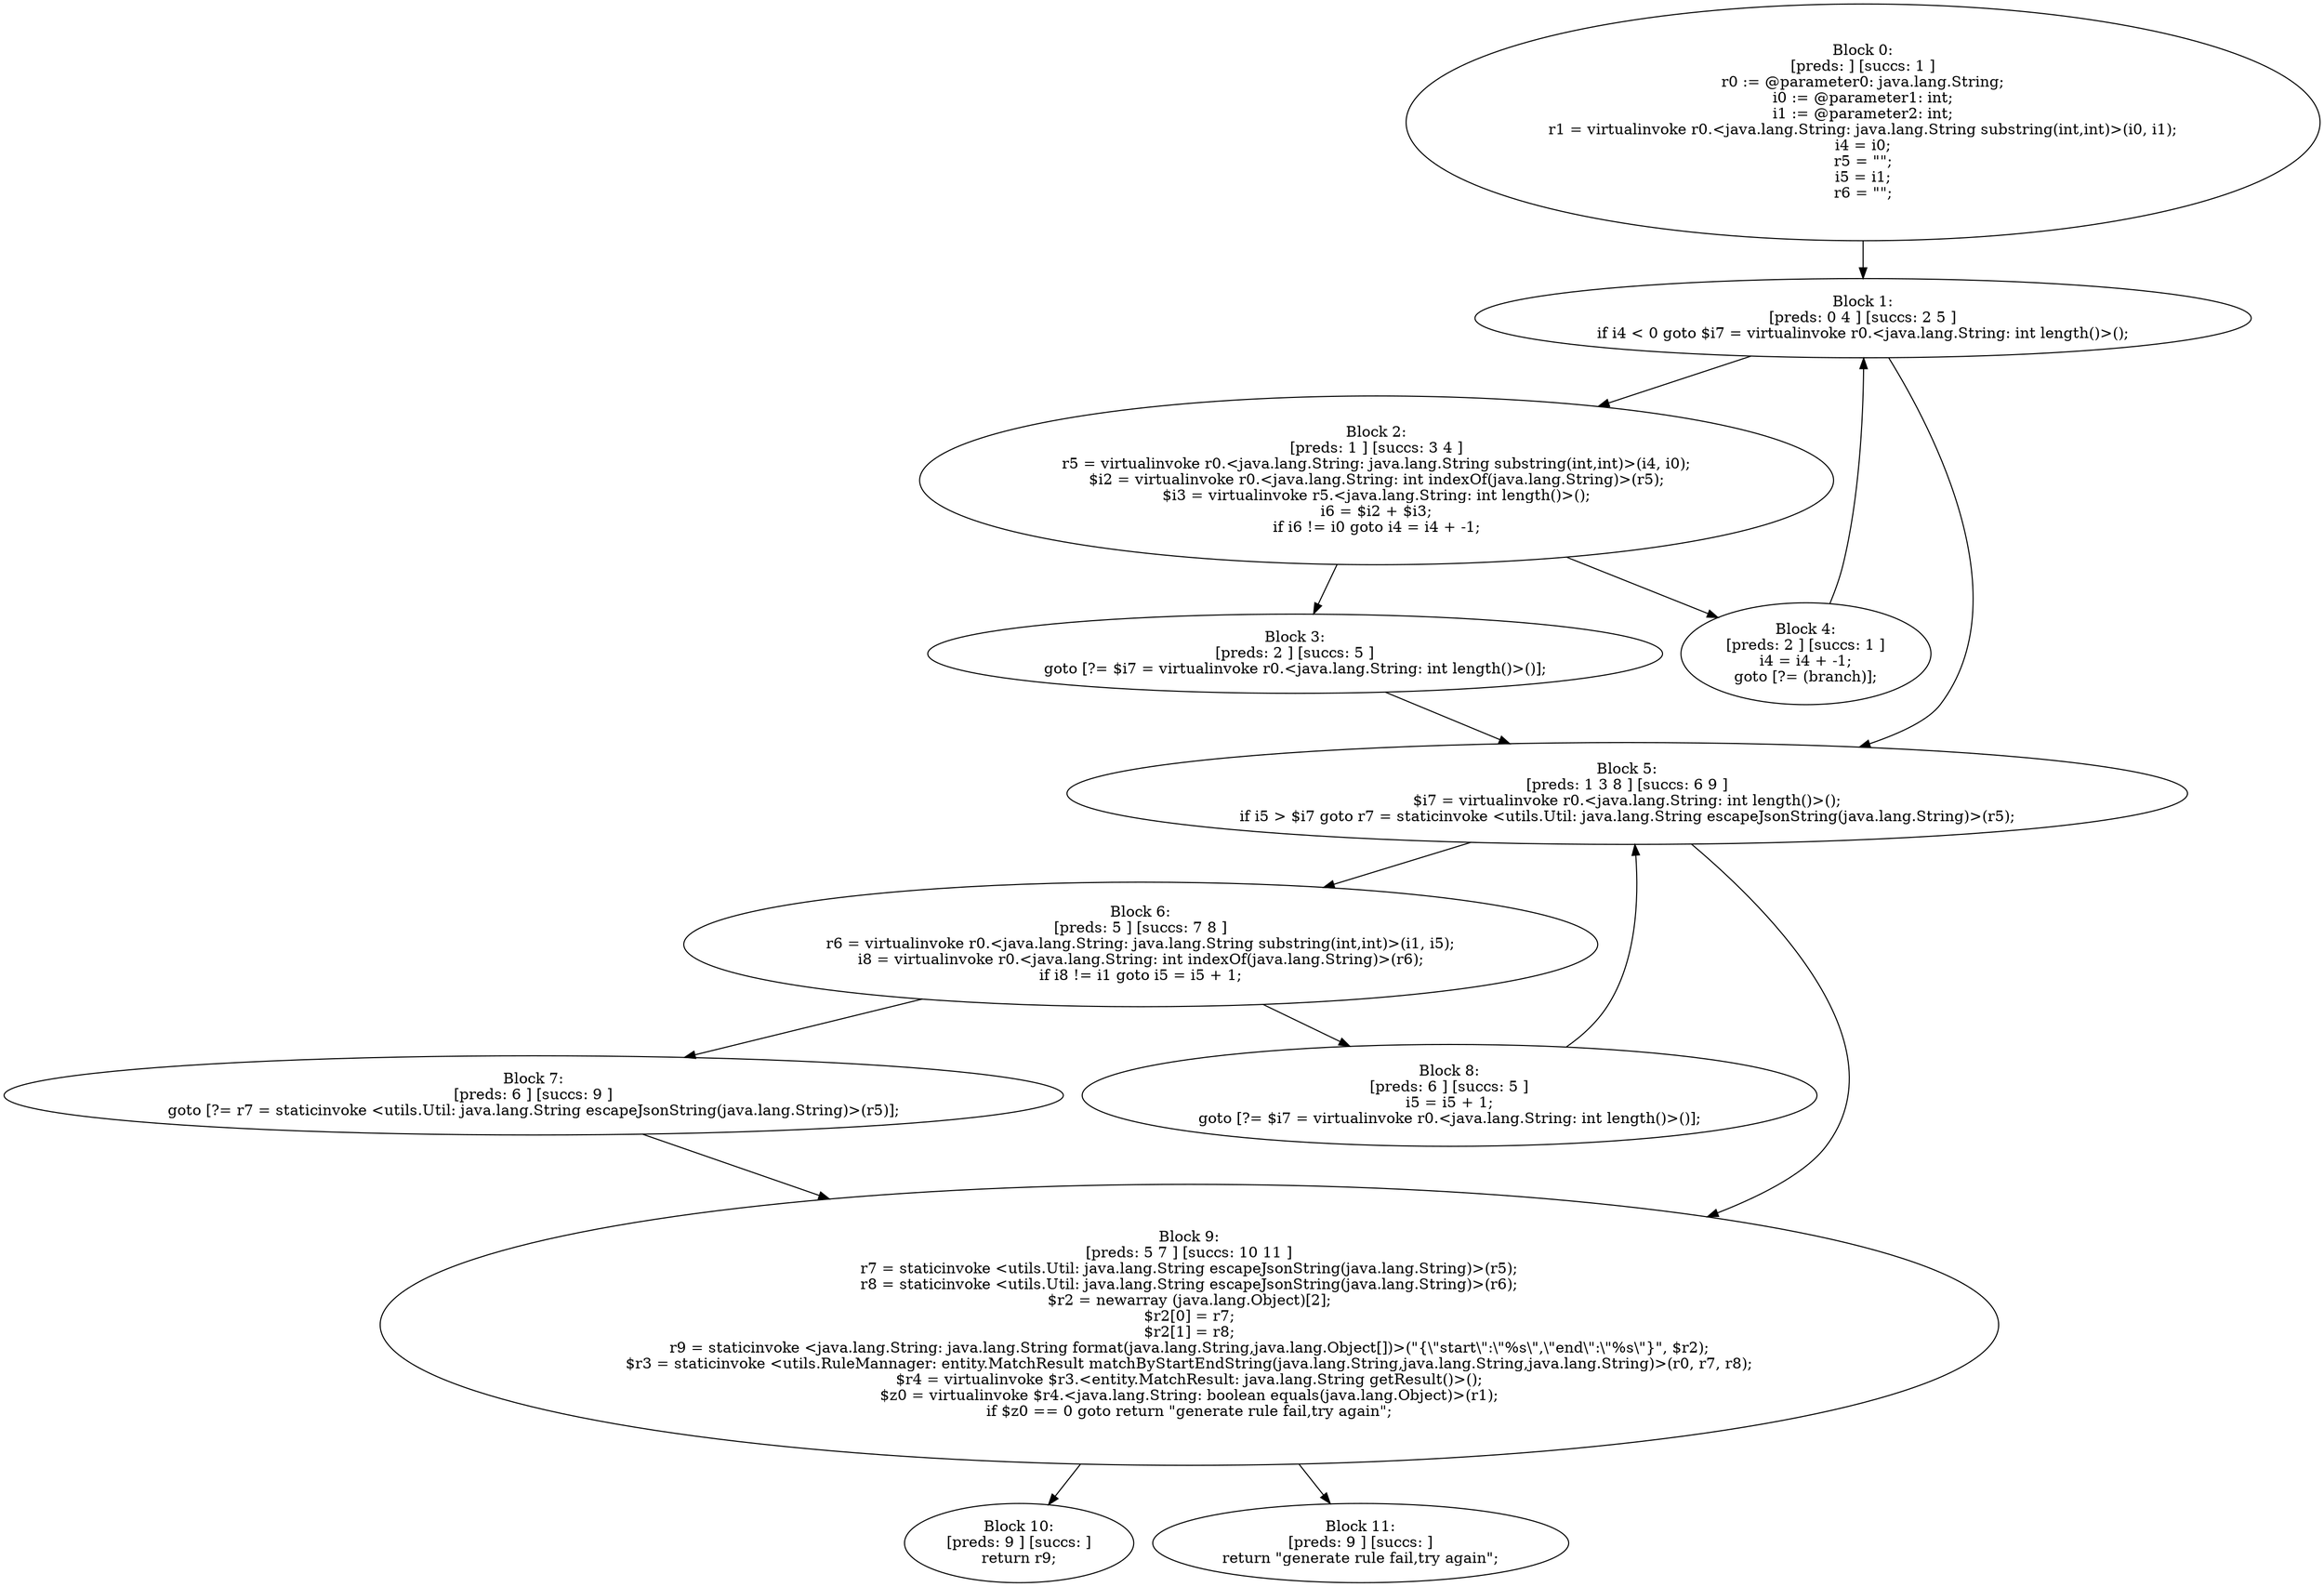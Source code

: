 digraph "unitGraph" {
    "Block 0:
[preds: ] [succs: 1 ]
r0 := @parameter0: java.lang.String;
i0 := @parameter1: int;
i1 := @parameter2: int;
r1 = virtualinvoke r0.<java.lang.String: java.lang.String substring(int,int)>(i0, i1);
i4 = i0;
r5 = \"\";
i5 = i1;
r6 = \"\";
"
    "Block 1:
[preds: 0 4 ] [succs: 2 5 ]
if i4 < 0 goto $i7 = virtualinvoke r0.<java.lang.String: int length()>();
"
    "Block 2:
[preds: 1 ] [succs: 3 4 ]
r5 = virtualinvoke r0.<java.lang.String: java.lang.String substring(int,int)>(i4, i0);
$i2 = virtualinvoke r0.<java.lang.String: int indexOf(java.lang.String)>(r5);
$i3 = virtualinvoke r5.<java.lang.String: int length()>();
i6 = $i2 + $i3;
if i6 != i0 goto i4 = i4 + -1;
"
    "Block 3:
[preds: 2 ] [succs: 5 ]
goto [?= $i7 = virtualinvoke r0.<java.lang.String: int length()>()];
"
    "Block 4:
[preds: 2 ] [succs: 1 ]
i4 = i4 + -1;
goto [?= (branch)];
"
    "Block 5:
[preds: 1 3 8 ] [succs: 6 9 ]
$i7 = virtualinvoke r0.<java.lang.String: int length()>();
if i5 > $i7 goto r7 = staticinvoke <utils.Util: java.lang.String escapeJsonString(java.lang.String)>(r5);
"
    "Block 6:
[preds: 5 ] [succs: 7 8 ]
r6 = virtualinvoke r0.<java.lang.String: java.lang.String substring(int,int)>(i1, i5);
i8 = virtualinvoke r0.<java.lang.String: int indexOf(java.lang.String)>(r6);
if i8 != i1 goto i5 = i5 + 1;
"
    "Block 7:
[preds: 6 ] [succs: 9 ]
goto [?= r7 = staticinvoke <utils.Util: java.lang.String escapeJsonString(java.lang.String)>(r5)];
"
    "Block 8:
[preds: 6 ] [succs: 5 ]
i5 = i5 + 1;
goto [?= $i7 = virtualinvoke r0.<java.lang.String: int length()>()];
"
    "Block 9:
[preds: 5 7 ] [succs: 10 11 ]
r7 = staticinvoke <utils.Util: java.lang.String escapeJsonString(java.lang.String)>(r5);
r8 = staticinvoke <utils.Util: java.lang.String escapeJsonString(java.lang.String)>(r6);
$r2 = newarray (java.lang.Object)[2];
$r2[0] = r7;
$r2[1] = r8;
r9 = staticinvoke <java.lang.String: java.lang.String format(java.lang.String,java.lang.Object[])>(\"{\\\"start\\\":\\\"%s\\\",\\\"end\\\":\\\"%s\\\"}\", $r2);
$r3 = staticinvoke <utils.RuleMannager: entity.MatchResult matchByStartEndString(java.lang.String,java.lang.String,java.lang.String)>(r0, r7, r8);
$r4 = virtualinvoke $r3.<entity.MatchResult: java.lang.String getResult()>();
$z0 = virtualinvoke $r4.<java.lang.String: boolean equals(java.lang.Object)>(r1);
if $z0 == 0 goto return \"generate rule fail,try again\";
"
    "Block 10:
[preds: 9 ] [succs: ]
return r9;
"
    "Block 11:
[preds: 9 ] [succs: ]
return \"generate rule fail,try again\";
"
    "Block 0:
[preds: ] [succs: 1 ]
r0 := @parameter0: java.lang.String;
i0 := @parameter1: int;
i1 := @parameter2: int;
r1 = virtualinvoke r0.<java.lang.String: java.lang.String substring(int,int)>(i0, i1);
i4 = i0;
r5 = \"\";
i5 = i1;
r6 = \"\";
"->"Block 1:
[preds: 0 4 ] [succs: 2 5 ]
if i4 < 0 goto $i7 = virtualinvoke r0.<java.lang.String: int length()>();
";
    "Block 1:
[preds: 0 4 ] [succs: 2 5 ]
if i4 < 0 goto $i7 = virtualinvoke r0.<java.lang.String: int length()>();
"->"Block 2:
[preds: 1 ] [succs: 3 4 ]
r5 = virtualinvoke r0.<java.lang.String: java.lang.String substring(int,int)>(i4, i0);
$i2 = virtualinvoke r0.<java.lang.String: int indexOf(java.lang.String)>(r5);
$i3 = virtualinvoke r5.<java.lang.String: int length()>();
i6 = $i2 + $i3;
if i6 != i0 goto i4 = i4 + -1;
";
    "Block 1:
[preds: 0 4 ] [succs: 2 5 ]
if i4 < 0 goto $i7 = virtualinvoke r0.<java.lang.String: int length()>();
"->"Block 5:
[preds: 1 3 8 ] [succs: 6 9 ]
$i7 = virtualinvoke r0.<java.lang.String: int length()>();
if i5 > $i7 goto r7 = staticinvoke <utils.Util: java.lang.String escapeJsonString(java.lang.String)>(r5);
";
    "Block 2:
[preds: 1 ] [succs: 3 4 ]
r5 = virtualinvoke r0.<java.lang.String: java.lang.String substring(int,int)>(i4, i0);
$i2 = virtualinvoke r0.<java.lang.String: int indexOf(java.lang.String)>(r5);
$i3 = virtualinvoke r5.<java.lang.String: int length()>();
i6 = $i2 + $i3;
if i6 != i0 goto i4 = i4 + -1;
"->"Block 3:
[preds: 2 ] [succs: 5 ]
goto [?= $i7 = virtualinvoke r0.<java.lang.String: int length()>()];
";
    "Block 2:
[preds: 1 ] [succs: 3 4 ]
r5 = virtualinvoke r0.<java.lang.String: java.lang.String substring(int,int)>(i4, i0);
$i2 = virtualinvoke r0.<java.lang.String: int indexOf(java.lang.String)>(r5);
$i3 = virtualinvoke r5.<java.lang.String: int length()>();
i6 = $i2 + $i3;
if i6 != i0 goto i4 = i4 + -1;
"->"Block 4:
[preds: 2 ] [succs: 1 ]
i4 = i4 + -1;
goto [?= (branch)];
";
    "Block 3:
[preds: 2 ] [succs: 5 ]
goto [?= $i7 = virtualinvoke r0.<java.lang.String: int length()>()];
"->"Block 5:
[preds: 1 3 8 ] [succs: 6 9 ]
$i7 = virtualinvoke r0.<java.lang.String: int length()>();
if i5 > $i7 goto r7 = staticinvoke <utils.Util: java.lang.String escapeJsonString(java.lang.String)>(r5);
";
    "Block 4:
[preds: 2 ] [succs: 1 ]
i4 = i4 + -1;
goto [?= (branch)];
"->"Block 1:
[preds: 0 4 ] [succs: 2 5 ]
if i4 < 0 goto $i7 = virtualinvoke r0.<java.lang.String: int length()>();
";
    "Block 5:
[preds: 1 3 8 ] [succs: 6 9 ]
$i7 = virtualinvoke r0.<java.lang.String: int length()>();
if i5 > $i7 goto r7 = staticinvoke <utils.Util: java.lang.String escapeJsonString(java.lang.String)>(r5);
"->"Block 6:
[preds: 5 ] [succs: 7 8 ]
r6 = virtualinvoke r0.<java.lang.String: java.lang.String substring(int,int)>(i1, i5);
i8 = virtualinvoke r0.<java.lang.String: int indexOf(java.lang.String)>(r6);
if i8 != i1 goto i5 = i5 + 1;
";
    "Block 5:
[preds: 1 3 8 ] [succs: 6 9 ]
$i7 = virtualinvoke r0.<java.lang.String: int length()>();
if i5 > $i7 goto r7 = staticinvoke <utils.Util: java.lang.String escapeJsonString(java.lang.String)>(r5);
"->"Block 9:
[preds: 5 7 ] [succs: 10 11 ]
r7 = staticinvoke <utils.Util: java.lang.String escapeJsonString(java.lang.String)>(r5);
r8 = staticinvoke <utils.Util: java.lang.String escapeJsonString(java.lang.String)>(r6);
$r2 = newarray (java.lang.Object)[2];
$r2[0] = r7;
$r2[1] = r8;
r9 = staticinvoke <java.lang.String: java.lang.String format(java.lang.String,java.lang.Object[])>(\"{\\\"start\\\":\\\"%s\\\",\\\"end\\\":\\\"%s\\\"}\", $r2);
$r3 = staticinvoke <utils.RuleMannager: entity.MatchResult matchByStartEndString(java.lang.String,java.lang.String,java.lang.String)>(r0, r7, r8);
$r4 = virtualinvoke $r3.<entity.MatchResult: java.lang.String getResult()>();
$z0 = virtualinvoke $r4.<java.lang.String: boolean equals(java.lang.Object)>(r1);
if $z0 == 0 goto return \"generate rule fail,try again\";
";
    "Block 6:
[preds: 5 ] [succs: 7 8 ]
r6 = virtualinvoke r0.<java.lang.String: java.lang.String substring(int,int)>(i1, i5);
i8 = virtualinvoke r0.<java.lang.String: int indexOf(java.lang.String)>(r6);
if i8 != i1 goto i5 = i5 + 1;
"->"Block 7:
[preds: 6 ] [succs: 9 ]
goto [?= r7 = staticinvoke <utils.Util: java.lang.String escapeJsonString(java.lang.String)>(r5)];
";
    "Block 6:
[preds: 5 ] [succs: 7 8 ]
r6 = virtualinvoke r0.<java.lang.String: java.lang.String substring(int,int)>(i1, i5);
i8 = virtualinvoke r0.<java.lang.String: int indexOf(java.lang.String)>(r6);
if i8 != i1 goto i5 = i5 + 1;
"->"Block 8:
[preds: 6 ] [succs: 5 ]
i5 = i5 + 1;
goto [?= $i7 = virtualinvoke r0.<java.lang.String: int length()>()];
";
    "Block 7:
[preds: 6 ] [succs: 9 ]
goto [?= r7 = staticinvoke <utils.Util: java.lang.String escapeJsonString(java.lang.String)>(r5)];
"->"Block 9:
[preds: 5 7 ] [succs: 10 11 ]
r7 = staticinvoke <utils.Util: java.lang.String escapeJsonString(java.lang.String)>(r5);
r8 = staticinvoke <utils.Util: java.lang.String escapeJsonString(java.lang.String)>(r6);
$r2 = newarray (java.lang.Object)[2];
$r2[0] = r7;
$r2[1] = r8;
r9 = staticinvoke <java.lang.String: java.lang.String format(java.lang.String,java.lang.Object[])>(\"{\\\"start\\\":\\\"%s\\\",\\\"end\\\":\\\"%s\\\"}\", $r2);
$r3 = staticinvoke <utils.RuleMannager: entity.MatchResult matchByStartEndString(java.lang.String,java.lang.String,java.lang.String)>(r0, r7, r8);
$r4 = virtualinvoke $r3.<entity.MatchResult: java.lang.String getResult()>();
$z0 = virtualinvoke $r4.<java.lang.String: boolean equals(java.lang.Object)>(r1);
if $z0 == 0 goto return \"generate rule fail,try again\";
";
    "Block 8:
[preds: 6 ] [succs: 5 ]
i5 = i5 + 1;
goto [?= $i7 = virtualinvoke r0.<java.lang.String: int length()>()];
"->"Block 5:
[preds: 1 3 8 ] [succs: 6 9 ]
$i7 = virtualinvoke r0.<java.lang.String: int length()>();
if i5 > $i7 goto r7 = staticinvoke <utils.Util: java.lang.String escapeJsonString(java.lang.String)>(r5);
";
    "Block 9:
[preds: 5 7 ] [succs: 10 11 ]
r7 = staticinvoke <utils.Util: java.lang.String escapeJsonString(java.lang.String)>(r5);
r8 = staticinvoke <utils.Util: java.lang.String escapeJsonString(java.lang.String)>(r6);
$r2 = newarray (java.lang.Object)[2];
$r2[0] = r7;
$r2[1] = r8;
r9 = staticinvoke <java.lang.String: java.lang.String format(java.lang.String,java.lang.Object[])>(\"{\\\"start\\\":\\\"%s\\\",\\\"end\\\":\\\"%s\\\"}\", $r2);
$r3 = staticinvoke <utils.RuleMannager: entity.MatchResult matchByStartEndString(java.lang.String,java.lang.String,java.lang.String)>(r0, r7, r8);
$r4 = virtualinvoke $r3.<entity.MatchResult: java.lang.String getResult()>();
$z0 = virtualinvoke $r4.<java.lang.String: boolean equals(java.lang.Object)>(r1);
if $z0 == 0 goto return \"generate rule fail,try again\";
"->"Block 10:
[preds: 9 ] [succs: ]
return r9;
";
    "Block 9:
[preds: 5 7 ] [succs: 10 11 ]
r7 = staticinvoke <utils.Util: java.lang.String escapeJsonString(java.lang.String)>(r5);
r8 = staticinvoke <utils.Util: java.lang.String escapeJsonString(java.lang.String)>(r6);
$r2 = newarray (java.lang.Object)[2];
$r2[0] = r7;
$r2[1] = r8;
r9 = staticinvoke <java.lang.String: java.lang.String format(java.lang.String,java.lang.Object[])>(\"{\\\"start\\\":\\\"%s\\\",\\\"end\\\":\\\"%s\\\"}\", $r2);
$r3 = staticinvoke <utils.RuleMannager: entity.MatchResult matchByStartEndString(java.lang.String,java.lang.String,java.lang.String)>(r0, r7, r8);
$r4 = virtualinvoke $r3.<entity.MatchResult: java.lang.String getResult()>();
$z0 = virtualinvoke $r4.<java.lang.String: boolean equals(java.lang.Object)>(r1);
if $z0 == 0 goto return \"generate rule fail,try again\";
"->"Block 11:
[preds: 9 ] [succs: ]
return \"generate rule fail,try again\";
";
}
